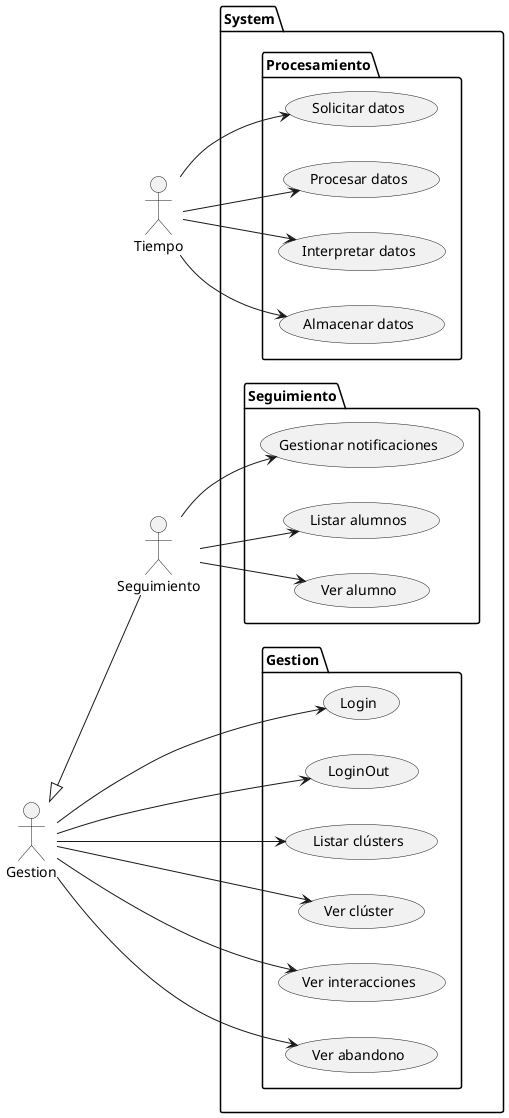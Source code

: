 @startuml CasosDeUso
left to right direction

actor "Tiempo" as Tiempo
actor "Gestion" as GEST
actor "Seguimiento"	as SEG


package System {

  package Procesamiento {
    usecase "Solicitar datos" as SD
    usecase "Procesar datos" as PD
    usecase "Interpretar datos" as ID
    usecase "Almacenar datos" as AD
  }
  package Seguimiento {
    usecase "Gestionar notificaciones" as GN
    usecase "Listar alumnos" as LA
    usecase "Ver alumno" as VA
  }
  package Gestion {
    usecase "Login" as Login
    usecase "LoginOut" as LoginOut
    usecase "Listar clústers" as LC
    usecase "Ver clúster" as VC
    usecase "Ver interacciones" as VI
    usecase "Ver abandono" as VAB
  }
}

Tiempo --> SD
Tiempo --> AD
Tiempo --> PD
Tiempo --> ID

GEST <|-- SEG

GEST --> (Login)
GEST --> (LoginOut)
GEST --> (LC)
GEST --> (VC)
GEST --> (VAB)
GEST --> (VI)

SEG --> (LA)
SEG --> (VA)
SEG --> (GN)


@enduml